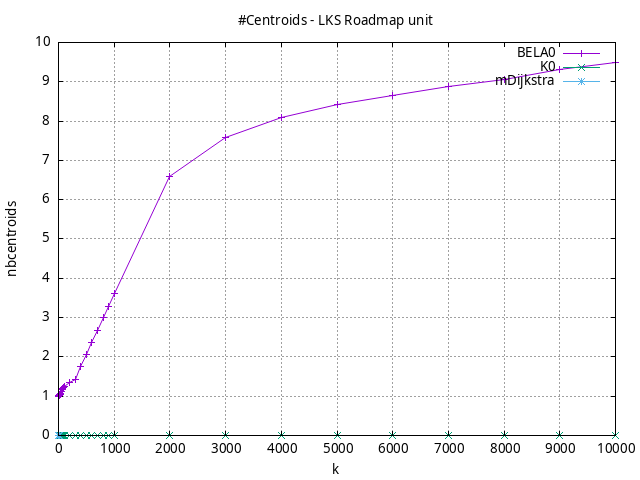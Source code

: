 #!/usr/bin/gnuplot
# -*- coding: utf-8 -*-
#
# results/roadmap/unit/LKS/USA-road-d.LKS.brute-force.nbcentroids.gnuplot
#
# Started on 01/09/2024 14:29:18
# Author: Carlos Linares López
set grid
set xlabel "k"
set ylabel "nbcentroids"

set title "#Centroids - LKS Roadmap unit"

set terminal png enhanced font "Ariel,10"
set output 'USA-road-d.LKS.brute-force.nbcentroids.png'

plot "-" title "BELA0"      with linesp, "-" title "K0"      with linesp, "-" title "mDijkstra"      with linesp

	1 1.0
	2 1.0
	3 1.0
	4 1.0
	5 1.01
	6 1.01
	7 1.02
	8 1.02
	9 1.02
	10 1.02
	20 1.04
	30 1.05
	40 1.08
	50 1.11
	60 1.13
	70 1.18
	80 1.2
	90 1.23
	100 1.25
	200 1.34
	300 1.43
	400 1.76
	500 2.07
	600 2.37
	700 2.66
	800 2.99
	900 3.29
	1000 3.61
	2000 6.59
	3000 7.58
	4000 8.1
	5000 8.43
	6000 8.64
	7000 8.88
	8000 9.06
	9000 9.31
	10000 9.49
end
	1 0.0
	2 0.0
	3 0.0
	4 0.0
	5 0.0
	6 0.0
	7 0.0
	8 0.0
	9 0.0
	10 0.0
	20 0.0
	30 0.0
	40 0.0
	50 0.0
	60 0.0
	70 0.0
	80 0.0
	90 0.0
	100 0.0
	200 0.0
	300 0.0
	400 0.0
	500 0.0
	600 0.0
	700 0.0
	800 0.0
	900 0.0
	1000 0.0
	2000 0.0
	3000 0.0
	4000 0.0
	5000 0.0
	6000 0.0
	7000 0.0
	8000 0.0
	9000 0.0
	10000 0.0
end
	1 0.0
	2 0.0
	3 0.0
	4 0.0
	5 0.0
	6 0.0
	7 0.0
	8 0.0
	9 0.0
	10 0.0
end

